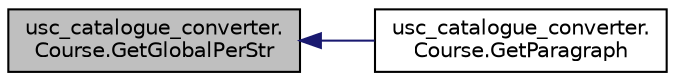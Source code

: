 digraph "usc_catalogue_converter.Course.GetGlobalPerStr"
{
  edge [fontname="Helvetica",fontsize="10",labelfontname="Helvetica",labelfontsize="10"];
  node [fontname="Helvetica",fontsize="10",shape=record];
  rankdir="LR";
  Node26 [label="usc_catalogue_converter.\lCourse.GetGlobalPerStr",height=0.2,width=0.4,color="black", fillcolor="grey75", style="filled", fontcolor="black"];
  Node26 -> Node27 [dir="back",color="midnightblue",fontsize="10",style="solid",fontname="Helvetica"];
  Node27 [label="usc_catalogue_converter.\lCourse.GetParagraph",height=0.2,width=0.4,color="black", fillcolor="white", style="filled",URL="$d5/d58/classusc__catalogue__converter_1_1_course.html#a50e3901a04829bff3fb5654e4fb46559"];
}
